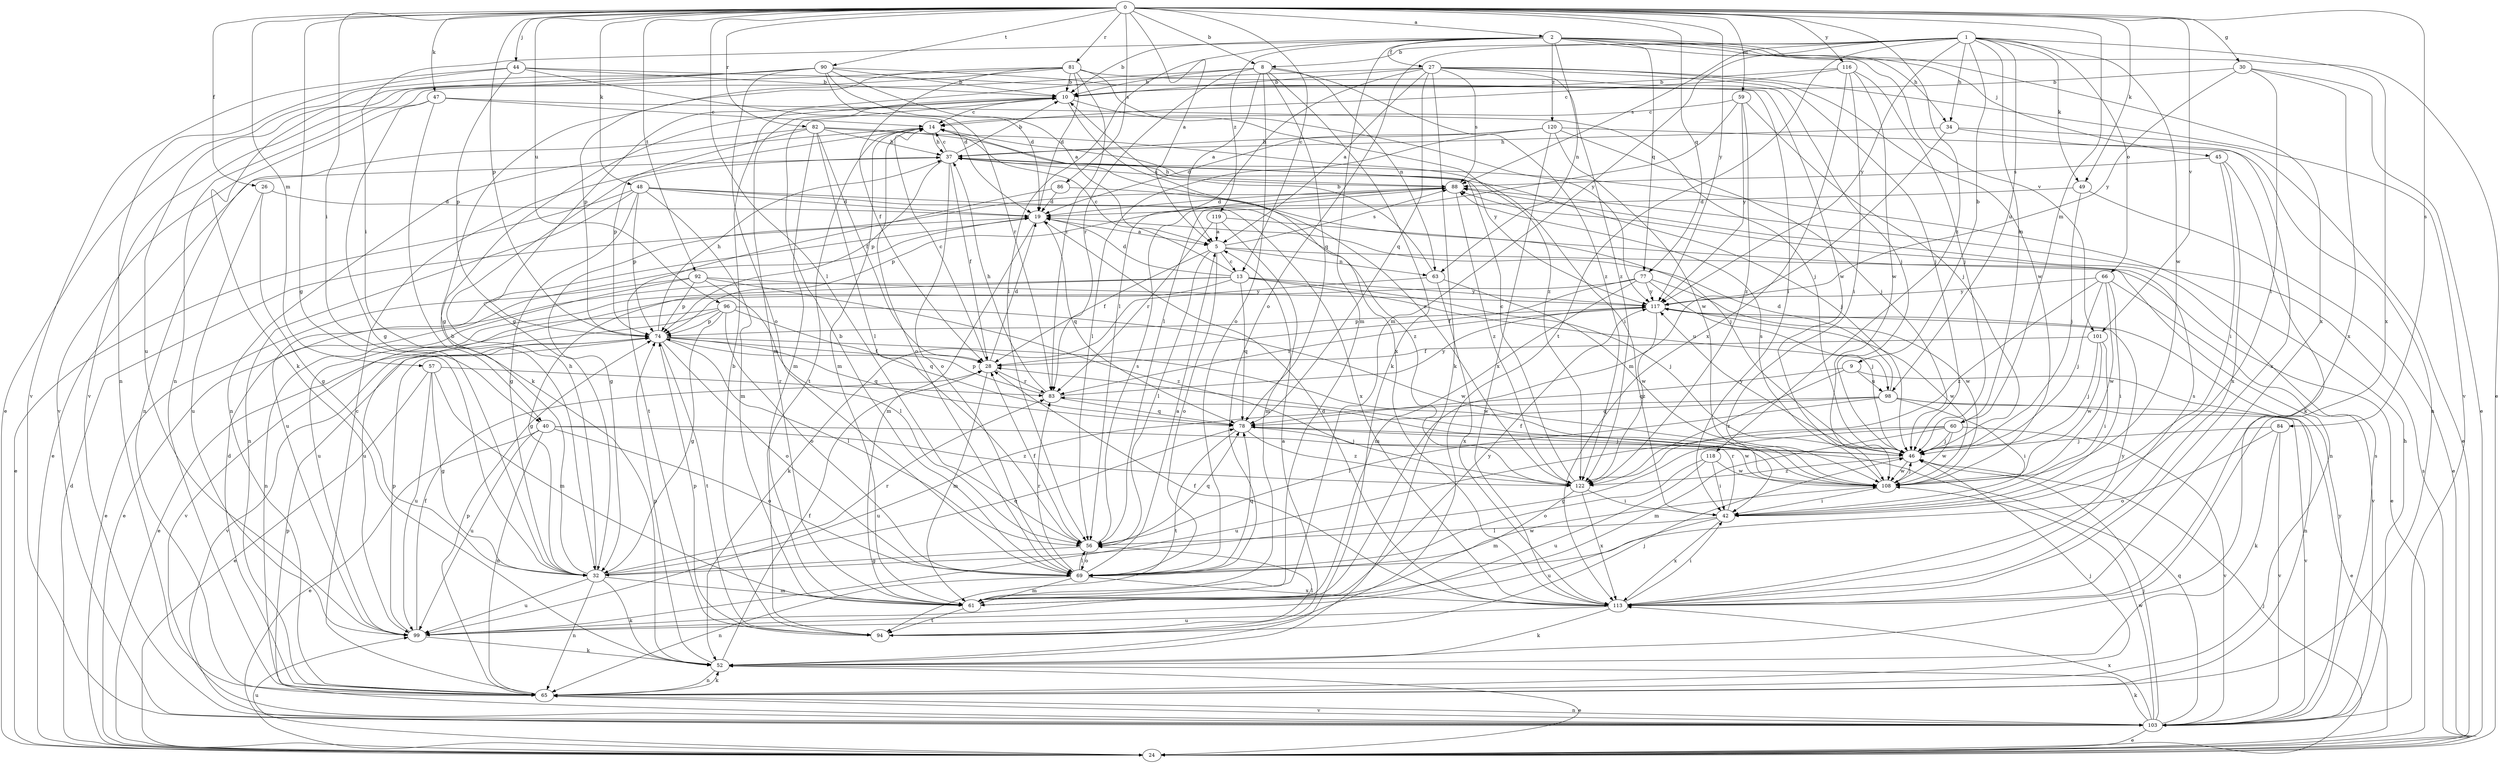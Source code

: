 strict digraph  {
0;
1;
2;
5;
8;
9;
10;
13;
14;
19;
24;
26;
27;
28;
30;
32;
34;
37;
40;
42;
44;
45;
46;
47;
48;
49;
52;
56;
57;
59;
60;
61;
63;
65;
66;
69;
74;
77;
78;
81;
82;
83;
84;
86;
88;
90;
92;
94;
96;
98;
99;
101;
103;
108;
113;
116;
117;
118;
119;
120;
122;
0 -> 2  [label=a];
0 -> 5  [label=a];
0 -> 8  [label=b];
0 -> 13  [label=c];
0 -> 26  [label=f];
0 -> 30  [label=g];
0 -> 32  [label=g];
0 -> 40  [label=i];
0 -> 44  [label=j];
0 -> 47  [label=k];
0 -> 48  [label=k];
0 -> 49  [label=k];
0 -> 56  [label=l];
0 -> 57  [label=m];
0 -> 59  [label=m];
0 -> 60  [label=m];
0 -> 74  [label=p];
0 -> 77  [label=q];
0 -> 81  [label=r];
0 -> 82  [label=r];
0 -> 84  [label=s];
0 -> 86  [label=s];
0 -> 90  [label=t];
0 -> 92  [label=t];
0 -> 96  [label=u];
0 -> 101  [label=v];
0 -> 116  [label=y];
0 -> 117  [label=y];
0 -> 118  [label=z];
1 -> 8  [label=b];
1 -> 9  [label=b];
1 -> 34  [label=h];
1 -> 49  [label=k];
1 -> 60  [label=m];
1 -> 61  [label=m];
1 -> 66  [label=o];
1 -> 69  [label=o];
1 -> 88  [label=s];
1 -> 94  [label=t];
1 -> 98  [label=u];
1 -> 108  [label=w];
1 -> 113  [label=x];
1 -> 117  [label=y];
2 -> 10  [label=b];
2 -> 24  [label=e];
2 -> 27  [label=f];
2 -> 34  [label=h];
2 -> 40  [label=i];
2 -> 45  [label=j];
2 -> 56  [label=l];
2 -> 61  [label=m];
2 -> 63  [label=n];
2 -> 77  [label=q];
2 -> 101  [label=v];
2 -> 113  [label=x];
2 -> 119  [label=z];
2 -> 120  [label=z];
5 -> 13  [label=c];
5 -> 24  [label=e];
5 -> 28  [label=f];
5 -> 56  [label=l];
5 -> 63  [label=n];
5 -> 69  [label=o];
5 -> 88  [label=s];
8 -> 5  [label=a];
8 -> 10  [label=b];
8 -> 32  [label=g];
8 -> 52  [label=k];
8 -> 63  [label=n];
8 -> 69  [label=o];
8 -> 78  [label=q];
8 -> 83  [label=r];
8 -> 122  [label=z];
9 -> 65  [label=n];
9 -> 78  [label=q];
9 -> 98  [label=u];
9 -> 122  [label=z];
10 -> 14  [label=c];
10 -> 61  [label=m];
10 -> 113  [label=x];
10 -> 122  [label=z];
13 -> 14  [label=c];
13 -> 19  [label=d];
13 -> 24  [label=e];
13 -> 32  [label=g];
13 -> 46  [label=j];
13 -> 78  [label=q];
13 -> 98  [label=u];
13 -> 99  [label=u];
13 -> 117  [label=y];
14 -> 37  [label=h];
14 -> 61  [label=m];
14 -> 65  [label=n];
14 -> 69  [label=o];
14 -> 94  [label=t];
14 -> 122  [label=z];
19 -> 5  [label=a];
19 -> 61  [label=m];
19 -> 78  [label=q];
19 -> 99  [label=u];
24 -> 19  [label=d];
24 -> 46  [label=j];
24 -> 88  [label=s];
24 -> 99  [label=u];
26 -> 19  [label=d];
26 -> 32  [label=g];
26 -> 99  [label=u];
27 -> 5  [label=a];
27 -> 10  [label=b];
27 -> 32  [label=g];
27 -> 46  [label=j];
27 -> 52  [label=k];
27 -> 56  [label=l];
27 -> 78  [label=q];
27 -> 88  [label=s];
27 -> 103  [label=v];
27 -> 108  [label=w];
27 -> 122  [label=z];
28 -> 14  [label=c];
28 -> 19  [label=d];
28 -> 61  [label=m];
28 -> 83  [label=r];
30 -> 10  [label=b];
30 -> 24  [label=e];
30 -> 42  [label=i];
30 -> 113  [label=x];
30 -> 117  [label=y];
32 -> 10  [label=b];
32 -> 37  [label=h];
32 -> 52  [label=k];
32 -> 61  [label=m];
32 -> 65  [label=n];
32 -> 78  [label=q];
32 -> 83  [label=r];
32 -> 99  [label=u];
34 -> 24  [label=e];
34 -> 37  [label=h];
34 -> 61  [label=m];
34 -> 113  [label=x];
37 -> 10  [label=b];
37 -> 14  [label=c];
37 -> 24  [label=e];
37 -> 28  [label=f];
37 -> 46  [label=j];
37 -> 69  [label=o];
37 -> 74  [label=p];
37 -> 88  [label=s];
40 -> 24  [label=e];
40 -> 46  [label=j];
40 -> 65  [label=n];
40 -> 69  [label=o];
40 -> 99  [label=u];
40 -> 122  [label=z];
42 -> 56  [label=l];
42 -> 83  [label=r];
42 -> 99  [label=u];
42 -> 113  [label=x];
44 -> 10  [label=b];
44 -> 19  [label=d];
44 -> 42  [label=i];
44 -> 65  [label=n];
44 -> 74  [label=p];
44 -> 103  [label=v];
45 -> 42  [label=i];
45 -> 52  [label=k];
45 -> 88  [label=s];
45 -> 113  [label=x];
46 -> 108  [label=w];
46 -> 117  [label=y];
46 -> 122  [label=z];
47 -> 14  [label=c];
47 -> 32  [label=g];
47 -> 46  [label=j];
47 -> 52  [label=k];
47 -> 103  [label=v];
48 -> 19  [label=d];
48 -> 24  [label=e];
48 -> 32  [label=g];
48 -> 61  [label=m];
48 -> 65  [label=n];
48 -> 74  [label=p];
48 -> 113  [label=x];
48 -> 122  [label=z];
49 -> 19  [label=d];
49 -> 24  [label=e];
49 -> 46  [label=j];
52 -> 24  [label=e];
52 -> 28  [label=f];
52 -> 65  [label=n];
52 -> 74  [label=p];
56 -> 28  [label=f];
56 -> 32  [label=g];
56 -> 69  [label=o];
56 -> 78  [label=q];
56 -> 88  [label=s];
57 -> 24  [label=e];
57 -> 32  [label=g];
57 -> 61  [label=m];
57 -> 83  [label=r];
57 -> 99  [label=u];
59 -> 14  [label=c];
59 -> 46  [label=j];
59 -> 56  [label=l];
59 -> 117  [label=y];
59 -> 122  [label=z];
60 -> 32  [label=g];
60 -> 46  [label=j];
60 -> 61  [label=m];
60 -> 99  [label=u];
60 -> 103  [label=v];
60 -> 108  [label=w];
61 -> 94  [label=t];
61 -> 117  [label=y];
63 -> 10  [label=b];
63 -> 52  [label=k];
63 -> 108  [label=w];
63 -> 113  [label=x];
65 -> 14  [label=c];
65 -> 19  [label=d];
65 -> 46  [label=j];
65 -> 52  [label=k];
65 -> 74  [label=p];
65 -> 103  [label=v];
66 -> 42  [label=i];
66 -> 46  [label=j];
66 -> 103  [label=v];
66 -> 108  [label=w];
66 -> 117  [label=y];
66 -> 122  [label=z];
69 -> 5  [label=a];
69 -> 10  [label=b];
69 -> 56  [label=l];
69 -> 61  [label=m];
69 -> 65  [label=n];
69 -> 78  [label=q];
69 -> 83  [label=r];
69 -> 108  [label=w];
69 -> 113  [label=x];
74 -> 28  [label=f];
74 -> 37  [label=h];
74 -> 56  [label=l];
74 -> 69  [label=o];
74 -> 78  [label=q];
74 -> 94  [label=t];
74 -> 103  [label=v];
74 -> 108  [label=w];
77 -> 28  [label=f];
77 -> 46  [label=j];
77 -> 61  [label=m];
77 -> 99  [label=u];
77 -> 108  [label=w];
77 -> 117  [label=y];
78 -> 46  [label=j];
78 -> 94  [label=t];
78 -> 108  [label=w];
78 -> 122  [label=z];
81 -> 10  [label=b];
81 -> 19  [label=d];
81 -> 28  [label=f];
81 -> 46  [label=j];
81 -> 65  [label=n];
81 -> 74  [label=p];
81 -> 83  [label=r];
81 -> 103  [label=v];
81 -> 117  [label=y];
82 -> 28  [label=f];
82 -> 37  [label=h];
82 -> 42  [label=i];
82 -> 56  [label=l];
82 -> 61  [label=m];
82 -> 65  [label=n];
82 -> 74  [label=p];
82 -> 117  [label=y];
83 -> 37  [label=h];
83 -> 74  [label=p];
83 -> 78  [label=q];
83 -> 117  [label=y];
84 -> 46  [label=j];
84 -> 52  [label=k];
84 -> 69  [label=o];
84 -> 103  [label=v];
86 -> 19  [label=d];
86 -> 46  [label=j];
86 -> 94  [label=t];
88 -> 19  [label=d];
88 -> 32  [label=g];
88 -> 37  [label=h];
88 -> 74  [label=p];
88 -> 122  [label=z];
90 -> 5  [label=a];
90 -> 10  [label=b];
90 -> 19  [label=d];
90 -> 24  [label=e];
90 -> 52  [label=k];
90 -> 69  [label=o];
90 -> 83  [label=r];
90 -> 99  [label=u];
90 -> 108  [label=w];
92 -> 24  [label=e];
92 -> 56  [label=l];
92 -> 65  [label=n];
92 -> 74  [label=p];
92 -> 117  [label=y];
92 -> 122  [label=z];
94 -> 5  [label=a];
94 -> 10  [label=b];
94 -> 46  [label=j];
94 -> 56  [label=l];
94 -> 74  [label=p];
96 -> 24  [label=e];
96 -> 32  [label=g];
96 -> 69  [label=o];
96 -> 74  [label=p];
96 -> 78  [label=q];
96 -> 103  [label=v];
96 -> 108  [label=w];
98 -> 19  [label=d];
98 -> 24  [label=e];
98 -> 42  [label=i];
98 -> 56  [label=l];
98 -> 78  [label=q];
98 -> 99  [label=u];
98 -> 103  [label=v];
99 -> 28  [label=f];
99 -> 52  [label=k];
99 -> 74  [label=p];
101 -> 28  [label=f];
101 -> 42  [label=i];
101 -> 46  [label=j];
101 -> 108  [label=w];
103 -> 24  [label=e];
103 -> 37  [label=h];
103 -> 46  [label=j];
103 -> 52  [label=k];
103 -> 65  [label=n];
103 -> 74  [label=p];
103 -> 78  [label=q];
103 -> 88  [label=s];
103 -> 108  [label=w];
103 -> 113  [label=x];
103 -> 117  [label=y];
108 -> 28  [label=f];
108 -> 42  [label=i];
108 -> 46  [label=j];
108 -> 88  [label=s];
113 -> 19  [label=d];
113 -> 28  [label=f];
113 -> 42  [label=i];
113 -> 52  [label=k];
113 -> 88  [label=s];
113 -> 99  [label=u];
113 -> 117  [label=y];
116 -> 10  [label=b];
116 -> 14  [label=c];
116 -> 42  [label=i];
116 -> 46  [label=j];
116 -> 108  [label=w];
116 -> 113  [label=x];
117 -> 74  [label=p];
117 -> 83  [label=r];
117 -> 108  [label=w];
117 -> 122  [label=z];
118 -> 42  [label=i];
118 -> 69  [label=o];
118 -> 99  [label=u];
118 -> 108  [label=w];
119 -> 5  [label=a];
119 -> 61  [label=m];
119 -> 65  [label=n];
119 -> 83  [label=r];
120 -> 19  [label=d];
120 -> 37  [label=h];
120 -> 46  [label=j];
120 -> 56  [label=l];
120 -> 65  [label=n];
120 -> 108  [label=w];
120 -> 113  [label=x];
122 -> 14  [label=c];
122 -> 42  [label=i];
122 -> 61  [label=m];
122 -> 113  [label=x];
}
